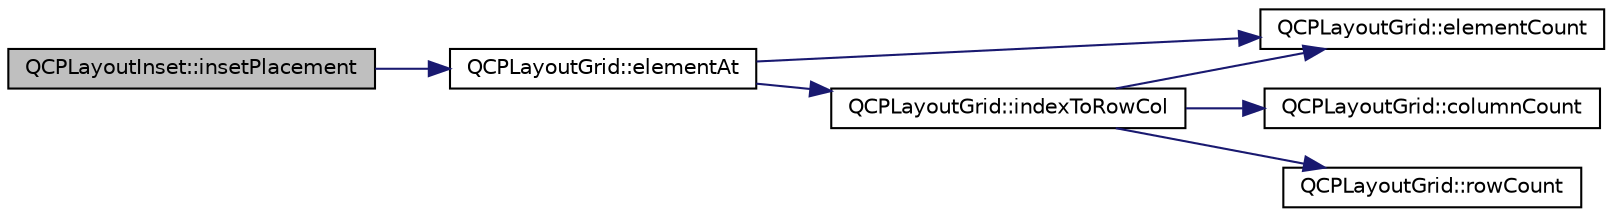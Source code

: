 digraph "QCPLayoutInset::insetPlacement"
{
  edge [fontname="Helvetica",fontsize="10",labelfontname="Helvetica",labelfontsize="10"];
  node [fontname="Helvetica",fontsize="10",shape=record];
  rankdir="LR";
  Node39 [label="QCPLayoutInset::insetPlacement",height=0.2,width=0.4,color="black", fillcolor="grey75", style="filled", fontcolor="black"];
  Node39 -> Node40 [color="midnightblue",fontsize="10",style="solid",fontname="Helvetica"];
  Node40 [label="QCPLayoutGrid::elementAt",height=0.2,width=0.4,color="black", fillcolor="white", style="filled",URL="$class_q_c_p_layout_grid.html#a4288f174082555f6bd92021bdedb75dc"];
  Node40 -> Node41 [color="midnightblue",fontsize="10",style="solid",fontname="Helvetica"];
  Node41 [label="QCPLayoutGrid::elementCount",height=0.2,width=0.4,color="black", fillcolor="white", style="filled",URL="$class_q_c_p_layout_grid.html#a9a8942aface780a02445ebcf14c48513"];
  Node40 -> Node42 [color="midnightblue",fontsize="10",style="solid",fontname="Helvetica"];
  Node42 [label="QCPLayoutGrid::indexToRowCol",height=0.2,width=0.4,color="black", fillcolor="white", style="filled",URL="$class_q_c_p_layout_grid.html#a577223db920e2acb34bc1091080c76d1"];
  Node42 -> Node43 [color="midnightblue",fontsize="10",style="solid",fontname="Helvetica"];
  Node43 [label="QCPLayoutGrid::columnCount",height=0.2,width=0.4,color="black", fillcolor="white", style="filled",URL="$class_q_c_p_layout_grid.html#a1a2962cbf45011405b64b913afa8e7a2"];
  Node42 -> Node44 [color="midnightblue",fontsize="10",style="solid",fontname="Helvetica"];
  Node44 [label="QCPLayoutGrid::rowCount",height=0.2,width=0.4,color="black", fillcolor="white", style="filled",URL="$class_q_c_p_layout_grid.html#a19c66fd76cbce58a8e94f33797e0c0aa"];
  Node42 -> Node41 [color="midnightblue",fontsize="10",style="solid",fontname="Helvetica"];
}

